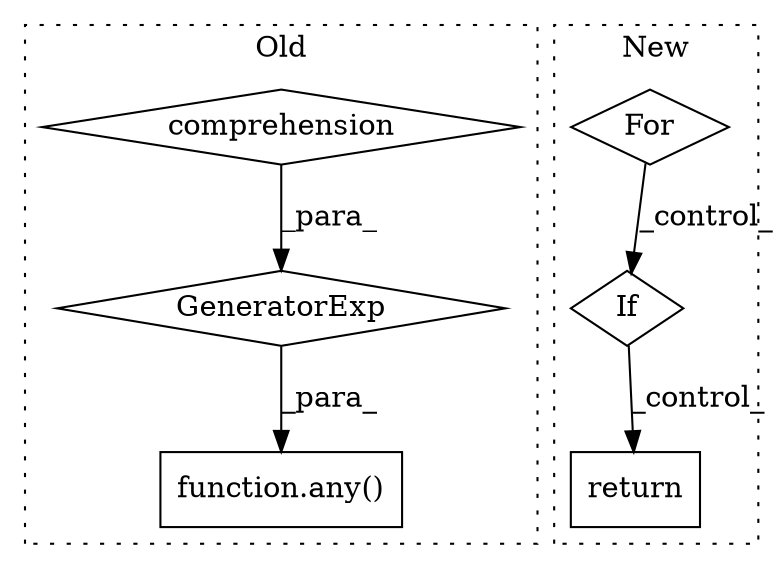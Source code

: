 digraph G {
subgraph cluster0 {
1 [label="function.any()" a="75" s="17934,17939" l="4,61" shape="box"];
3 [label="comprehension" a="45" s="17985" l="3" shape="diamond"];
4 [label="GeneratorExp" a="55" s="17938" l="1" shape="diamond"];
label = "Old";
style="dotted";
}
subgraph cluster1 {
2 [label="For" a="107" s="19939,19953" l="4,14" shape="diamond"];
5 [label="If" a="96" s="19967" l="3" shape="diamond"];
6 [label="return" a="93" s="20034" l="6" shape="box"];
label = "New";
style="dotted";
}
2 -> 5 [label="_control_"];
3 -> 4 [label="_para_"];
4 -> 1 [label="_para_"];
5 -> 6 [label="_control_"];
}